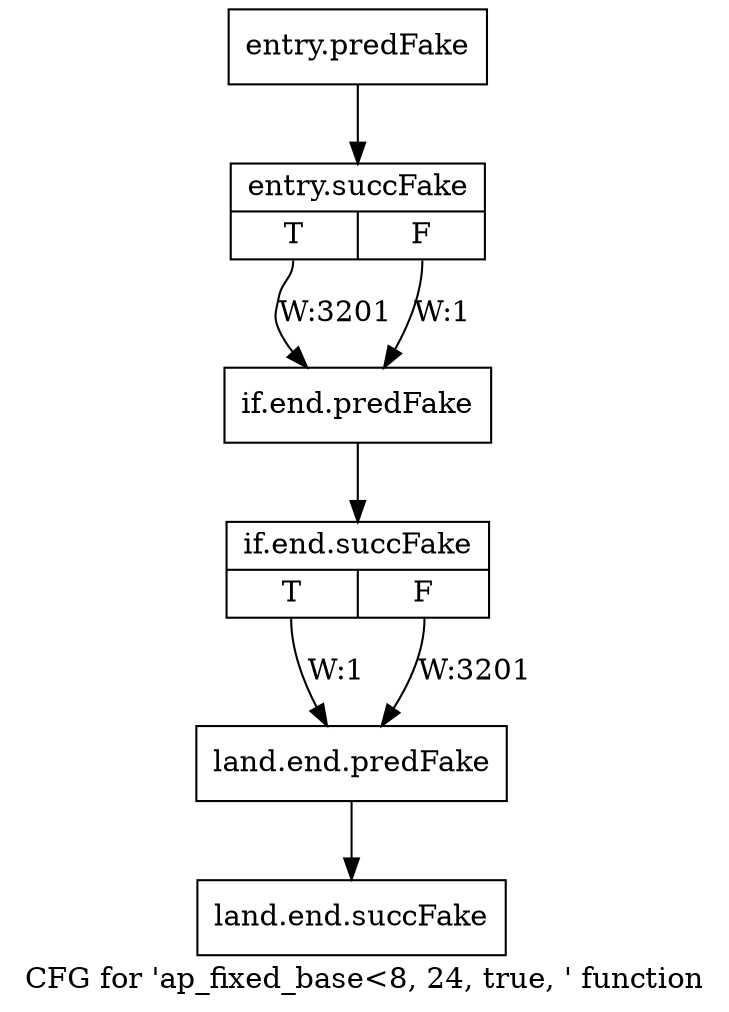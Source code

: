 digraph "CFG for 'ap_fixed_base\<8, 24, true, ' function" {
	label="CFG for 'ap_fixed_base\<8, 24, true, ' function";

	Node0x3c9b2b0 [shape=record,filename="",linenumber="",label="{entry.predFake}"];
	Node0x3c9b2b0 -> Node0x3ea77e0[ callList="" memoryops="" filename="/tools/Xilinx/Vitis_HLS/2022.1/include/ap_fixed_base.h" execusionnum="3200"];
	Node0x3ea77e0 [shape=record,filename="/tools/Xilinx/Vitis_HLS/2022.1/include/ap_fixed_base.h",linenumber="854",label="{entry.succFake|{<s0>T|<s1>F}}"];
	Node0x3ea77e0:s0 -> Node0x3c9c060[label="W:3201" callList="" memoryops="" filename="/tools/Xilinx/Vitis_HLS/2022.1/include/ap_fixed_base.h" execusionnum="3200"];
	Node0x3ea77e0:s1 -> Node0x3c9c060[label="W:1"];
	Node0x3c9c060 [shape=record,filename="/tools/Xilinx/Vitis_HLS/2022.1/include/ap_fixed_base.h",linenumber="855",label="{if.end.predFake}"];
	Node0x3c9c060 -> Node0x3ea7940[ callList="" memoryops="" filename="/tools/Xilinx/Vitis_HLS/2022.1/include/ap_fixed_base.h" execusionnum="3200"];
	Node0x3ea7940 [shape=record,filename="/tools/Xilinx/Vitis_HLS/2022.1/include/ap_fixed_base.h",linenumber="857",label="{if.end.succFake|{<s0>T|<s1>F}}"];
	Node0x3ea7940:s0 -> Node0x3c9c100[label="W:1" callList="" memoryops="" filename="" execusionnum="0"];
	Node0x3ea7940:s1 -> Node0x3c9c100[label="W:3201"];
	Node0x3c9c100 [shape=record,filename="/tools/Xilinx/Vitis_HLS/2022.1/include/ap_fixed_base.h",linenumber="857",label="{land.end.predFake}"];
	Node0x3c9c100 -> Node0x3ea7aa0[ callList="" memoryops="" filename="/tools/Xilinx/Vitis_HLS/2022.1/include/ap_fixed_base.h" execusionnum="3200"];
	Node0x3ea7aa0 [shape=record,filename="/tools/Xilinx/Vitis_HLS/2022.1/include/ap_fixed_base.h",linenumber="951",label="{land.end.succFake}"];
}
